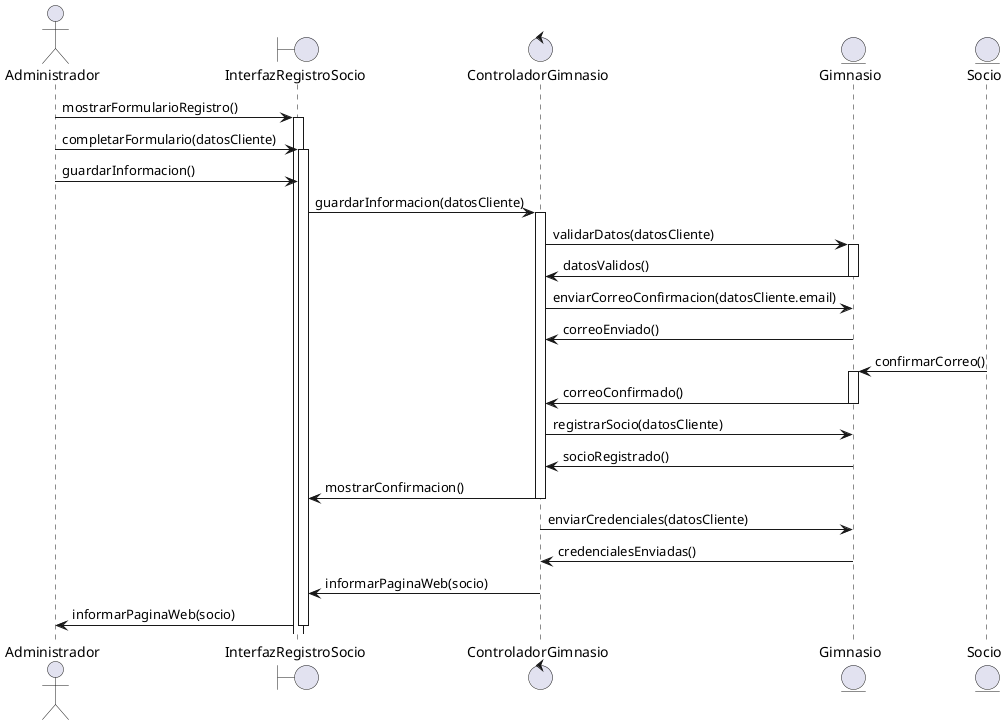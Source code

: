 @startuml
actor Administrador
boundary InterfazRegistroSocio
control ControladorGimnasio
entity Gimnasio
entity Socio

' Step 1: El sistema muestra un formulario de registro de socio
Administrador -> InterfazRegistroSocio : mostrarFormularioRegistro()
activate InterfazRegistroSocio

' Step 2: El administrador completa el formulario con los datos del cliente
Administrador -> InterfazRegistroSocio : completarFormulario(datosCliente)
activate InterfazRegistroSocio

' Step 3: El administrador guarda la información
Administrador -> InterfazRegistroSocio : guardarInformacion()
InterfazRegistroSocio -> ControladorGimnasio : guardarInformacion(datosCliente)
activate ControladorGimnasio

' Step 4: El sistema valida que los datos ingresados son válidos
ControladorGimnasio -> Gimnasio : validarDatos(datosCliente)
activate Gimnasio
Gimnasio -> ControladorGimnasio : datosValidos()
deactivate Gimnasio

' Step 5: El sistema envía un correo para confirmar que el mail del Cliente corresponde a uno válido
ControladorGimnasio -> Gimnasio : enviarCorreoConfirmacion(datosCliente.email)
Gimnasio -> ControladorGimnasio : correoEnviado()

' Step 6: El socio confirma correo
Socio -> Gimnasio : confirmarCorreo()
activate Gimnasio
Gimnasio -> ControladorGimnasio : correoConfirmado()
deactivate Gimnasio

' Step 7: El sistema registra a la persona como nuevo socio y muestra mensaje de confirmación
ControladorGimnasio -> Gimnasio : registrarSocio(datosCliente)
Gimnasio -> ControladorGimnasio : socioRegistrado()
ControladorGimnasio -> InterfazRegistroSocio : mostrarConfirmacion()
deactivate ControladorGimnasio

' Step 8: El sistema le envía las credenciales de acceso a la página web del gimnasio por correo electrónico
ControladorGimnasio -> Gimnasio : enviarCredenciales(datosCliente)
Gimnasio -> ControladorGimnasio : credencialesEnviadas()

' Step 9: Administrador informa al socio la página web del gimnasio
ControladorGimnasio -> InterfazRegistroSocio : informarPaginaWeb(socio)
InterfazRegistroSocio -> Administrador : informarPaginaWeb(socio)
deactivate InterfazRegistroSocio
@enduml
